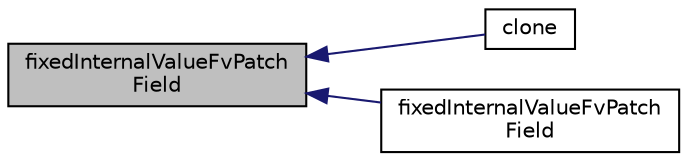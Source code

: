 digraph "fixedInternalValueFvPatchField"
{
  bgcolor="transparent";
  edge [fontname="Helvetica",fontsize="10",labelfontname="Helvetica",labelfontsize="10"];
  node [fontname="Helvetica",fontsize="10",shape=record];
  rankdir="LR";
  Node1 [label="fixedInternalValueFvPatch\lField",height=0.2,width=0.4,color="black", fillcolor="grey75", style="filled", fontcolor="black"];
  Node1 -> Node2 [dir="back",color="midnightblue",fontsize="10",style="solid",fontname="Helvetica"];
  Node2 [label="clone",height=0.2,width=0.4,color="black",URL="$a00831.html#acc52fd757dc9334aa09406c983d0b8eb",tooltip="Construct and return a clone. "];
  Node1 -> Node3 [dir="back",color="midnightblue",fontsize="10",style="solid",fontname="Helvetica"];
  Node3 [label="fixedInternalValueFvPatch\lField",height=0.2,width=0.4,color="black",URL="$a00831.html#a6d231808091bb4e81b502a380665f6cb",tooltip="Construct by mapping the given fixedInternalValueFvPatchField<Type> "];
}
